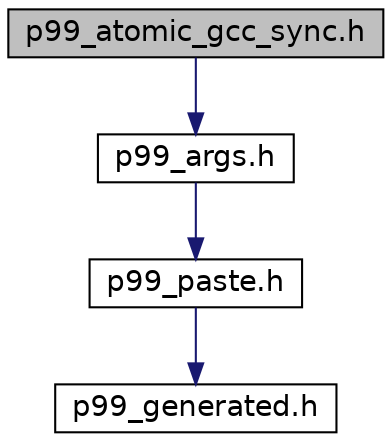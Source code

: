 digraph "p99_atomic_gcc_sync.h"
{
 // LATEX_PDF_SIZE
  edge [fontname="Helvetica",fontsize="14",labelfontname="Helvetica",labelfontsize="14"];
  node [fontname="Helvetica",fontsize="14",shape=record];
  Node1 [label="p99_atomic_gcc_sync.h",height=0.2,width=0.4,color="black", fillcolor="grey75", style="filled", fontcolor="black",tooltip="Implement some of the atomic operations as fallback to gcc' __sync builtins."];
  Node1 -> Node2 [color="midnightblue",fontsize="14",style="solid",fontname="Helvetica"];
  Node2 [label="p99_args.h",height=0.2,width=0.4,color="black", fillcolor="white", style="filled",URL="$p99__args_8h.html",tooltip="Providing macros that handle variadic macro argument lists."];
  Node2 -> Node3 [color="midnightblue",fontsize="14",style="solid",fontname="Helvetica"];
  Node3 [label="p99_paste.h",height=0.2,width=0.4,color="black", fillcolor="white", style="filled",URL="$p99__paste_8h.html",tooltip="macros that paste tokens in a predictable way"];
  Node3 -> Node4 [color="midnightblue",fontsize="14",style="solid",fontname="Helvetica"];
  Node4 [label="p99_generated.h",height=0.2,width=0.4,color="black", fillcolor="white", style="filled",URL="$p99__generated_8h.html",tooltip="automatically generated macros to handle variadic macros."];
}
